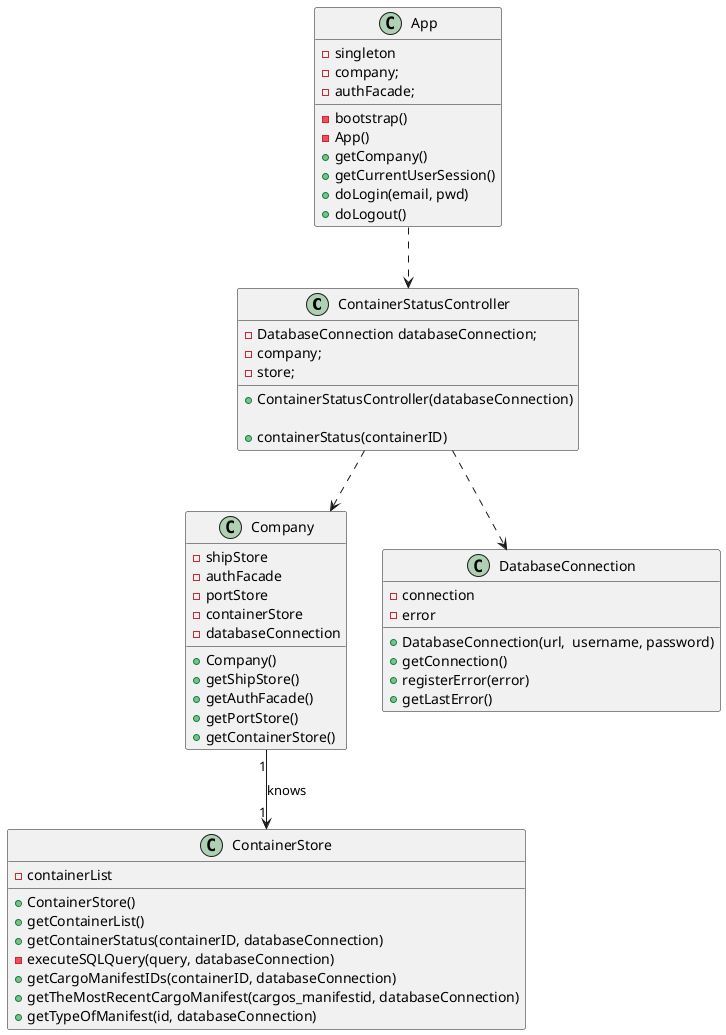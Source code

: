 @startuml
'https://plantuml.com/class-diagram

class ContainerStatusController{
-DatabaseConnection databaseConnection;
    - company;
    - store;
    +ContainerStatusController(databaseConnection)

    + containerStatus(containerID)

}

class App{
-bootstrap()
- singleton
- company;
- authFacade;
-App()
+  getCompany()
+  getCurrentUserSession()
 + doLogin(email, pwd)
 + doLogout()
}


      class Company {
      -shipStore
      -authFacade
      -portStore
      -containerStore
      -databaseConnection

      +Company()
      +getShipStore()
      +getAuthFacade()
        +getPortStore()
        +getContainerStore()



      }

class ContainerStore{
-containerList
+ContainerStore()
+getContainerList()
+getContainerStatus(containerID, databaseConnection)
-executeSQLQuery(query, databaseConnection)
+getCargoManifestIDs(containerID, databaseConnection)
+getTheMostRecentCargoManifest(cargos_manifestid, databaseConnection)
+getTypeOfManifest(id, databaseConnection)
}

class DatabaseConnection{
-connection
-error
+DatabaseConnection(url,  username, password)
+getConnection()
+registerError(error)
+getLastError()

}
App  ..>ContainerStatusController
ContainerStatusController ..> Company
ContainerStatusController ..> DatabaseConnection
Company "1" -->"1" ContainerStore : "knows"


@enduml